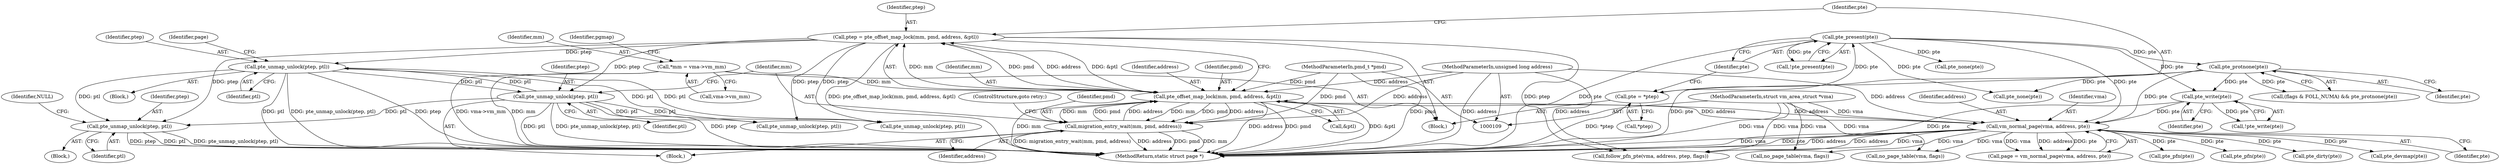 digraph "0_linux_19be0eaffa3ac7d8eb6784ad9bdbc7d67ed8e619_0@pointer" {
"1000202" [label="(Call,pte_unmap_unlock(ptep, ptl))"];
"1000139" [label="(Call,ptep = pte_offset_map_lock(mm, pmd, address, &ptl))"];
"1000141" [label="(Call,pte_offset_map_lock(mm, pmd, address, &ptl))"];
"1000116" [label="(Call,*mm = vma->vm_mm)"];
"1000180" [label="(Call,migration_entry_wait(mm, pmd, address))"];
"1000112" [label="(MethodParameterIn,pmd_t *pmd)"];
"1000111" [label="(MethodParameterIn,unsigned long address)"];
"1000209" [label="(Call,vm_normal_page(vma, address, pte))"];
"1000110" [label="(MethodParameterIn,struct vm_area_struct *vma)"];
"1000199" [label="(Call,pte_write(pte))"];
"1000190" [label="(Call,pte_protnone(pte))"];
"1000153" [label="(Call,pte_present(pte))"];
"1000147" [label="(Call,pte = *ptep)"];
"1000290" [label="(Call,pte_unmap_unlock(ptep, ptl))"];
"1000177" [label="(Call,pte_unmap_unlock(ptep, ptl))"];
"1000116" [label="(Call,*mm = vma->vm_mm)"];
"1000206" [label="(Identifier,NULL)"];
"1000385" [label="(Call,pte_none(pte))"];
"1000184" [label="(ControlStructure,goto retry;)"];
"1000142" [label="(Identifier,mm)"];
"1000111" [label="(MethodParameterIn,unsigned long address)"];
"1000117" [label="(Identifier,mm)"];
"1000204" [label="(Identifier,ptl)"];
"1000145" [label="(Call,&ptl)"];
"1000182" [label="(Identifier,pmd)"];
"1000199" [label="(Call,pte_write(pte))"];
"1000291" [label="(Identifier,ptep)"];
"1000179" [label="(Identifier,ptl)"];
"1000114" [label="(Block,)"];
"1000136" [label="(Call,no_page_table(vma, flags))"];
"1000110" [label="(MethodParameterIn,struct vm_area_struct *vma)"];
"1000144" [label="(Identifier,address)"];
"1000180" [label="(Call,migration_entry_wait(mm, pmd, address))"];
"1000286" [label="(Block,)"];
"1000380" [label="(Call,pte_unmap_unlock(ptep, ptl))"];
"1000212" [label="(Identifier,pte)"];
"1000118" [label="(Call,vma->vm_mm)"];
"1000141" [label="(Call,pte_offset_map_lock(mm, pmd, address, &ptl))"];
"1000207" [label="(Call,page = vm_normal_page(vma, address, pte))"];
"1000178" [label="(Identifier,ptep)"];
"1000191" [label="(Identifier,pte)"];
"1000123" [label="(Identifier,pgmap)"];
"1000190" [label="(Call,pte_protnone(pte))"];
"1000186" [label="(Call,(flags & FOLL_NUMA) && pte_protnone(pte))"];
"1000147" [label="(Call,pte = *ptep)"];
"1000257" [label="(Call,pte_pfn(pte))"];
"1000152" [label="(Call,!pte_present(pte))"];
"1000211" [label="(Identifier,address)"];
"1000390" [label="(Call,no_page_table(vma, flags))"];
"1000112" [label="(MethodParameterIn,pmd_t *pmd)"];
"1000227" [label="(Call,pte_pfn(pte))"];
"1000269" [label="(Call,follow_pfn_pte(vma, address, ptep, flags))"];
"1000200" [label="(Identifier,pte)"];
"1000165" [label="(Call,pte_none(pte))"];
"1000149" [label="(Call,*ptep)"];
"1000294" [label="(Identifier,page)"];
"1000198" [label="(Call,!pte_write(pte))"];
"1000183" [label="(Identifier,address)"];
"1000210" [label="(Identifier,vma)"];
"1000336" [label="(Call,pte_dirty(pte))"];
"1000218" [label="(Call,pte_devmap(pte))"];
"1000201" [label="(Block,)"];
"1000181" [label="(Identifier,mm)"];
"1000203" [label="(Identifier,ptep)"];
"1000177" [label="(Call,pte_unmap_unlock(ptep, ptl))"];
"1000209" [label="(Call,vm_normal_page(vma, address, pte))"];
"1000148" [label="(Identifier,pte)"];
"1000202" [label="(Call,pte_unmap_unlock(ptep, ptl))"];
"1000393" [label="(MethodReturn,static struct page *)"];
"1000139" [label="(Call,ptep = pte_offset_map_lock(mm, pmd, address, &ptl))"];
"1000143" [label="(Identifier,pmd)"];
"1000155" [label="(Block,)"];
"1000154" [label="(Identifier,pte)"];
"1000153" [label="(Call,pte_present(pte))"];
"1000374" [label="(Call,pte_unmap_unlock(ptep, ptl))"];
"1000140" [label="(Identifier,ptep)"];
"1000292" [label="(Identifier,ptl)"];
"1000290" [label="(Call,pte_unmap_unlock(ptep, ptl))"];
"1000202" -> "1000201"  [label="AST: "];
"1000202" -> "1000204"  [label="CFG: "];
"1000203" -> "1000202"  [label="AST: "];
"1000204" -> "1000202"  [label="AST: "];
"1000206" -> "1000202"  [label="CFG: "];
"1000202" -> "1000393"  [label="DDG: ptep"];
"1000202" -> "1000393"  [label="DDG: ptl"];
"1000202" -> "1000393"  [label="DDG: pte_unmap_unlock(ptep, ptl)"];
"1000139" -> "1000202"  [label="DDG: ptep"];
"1000290" -> "1000202"  [label="DDG: ptl"];
"1000177" -> "1000202"  [label="DDG: ptl"];
"1000139" -> "1000114"  [label="AST: "];
"1000139" -> "1000141"  [label="CFG: "];
"1000140" -> "1000139"  [label="AST: "];
"1000141" -> "1000139"  [label="AST: "];
"1000148" -> "1000139"  [label="CFG: "];
"1000139" -> "1000393"  [label="DDG: pte_offset_map_lock(mm, pmd, address, &ptl)"];
"1000141" -> "1000139"  [label="DDG: mm"];
"1000141" -> "1000139"  [label="DDG: pmd"];
"1000141" -> "1000139"  [label="DDG: address"];
"1000141" -> "1000139"  [label="DDG: &ptl"];
"1000139" -> "1000177"  [label="DDG: ptep"];
"1000139" -> "1000269"  [label="DDG: ptep"];
"1000139" -> "1000290"  [label="DDG: ptep"];
"1000139" -> "1000374"  [label="DDG: ptep"];
"1000139" -> "1000380"  [label="DDG: ptep"];
"1000141" -> "1000145"  [label="CFG: "];
"1000142" -> "1000141"  [label="AST: "];
"1000143" -> "1000141"  [label="AST: "];
"1000144" -> "1000141"  [label="AST: "];
"1000145" -> "1000141"  [label="AST: "];
"1000141" -> "1000393"  [label="DDG: mm"];
"1000141" -> "1000393"  [label="DDG: address"];
"1000141" -> "1000393"  [label="DDG: pmd"];
"1000141" -> "1000393"  [label="DDG: &ptl"];
"1000116" -> "1000141"  [label="DDG: mm"];
"1000180" -> "1000141"  [label="DDG: mm"];
"1000180" -> "1000141"  [label="DDG: pmd"];
"1000180" -> "1000141"  [label="DDG: address"];
"1000112" -> "1000141"  [label="DDG: pmd"];
"1000209" -> "1000141"  [label="DDG: address"];
"1000111" -> "1000141"  [label="DDG: address"];
"1000141" -> "1000180"  [label="DDG: mm"];
"1000141" -> "1000180"  [label="DDG: pmd"];
"1000141" -> "1000180"  [label="DDG: address"];
"1000141" -> "1000209"  [label="DDG: address"];
"1000116" -> "1000114"  [label="AST: "];
"1000116" -> "1000118"  [label="CFG: "];
"1000117" -> "1000116"  [label="AST: "];
"1000118" -> "1000116"  [label="AST: "];
"1000123" -> "1000116"  [label="CFG: "];
"1000116" -> "1000393"  [label="DDG: mm"];
"1000116" -> "1000393"  [label="DDG: vma->vm_mm"];
"1000180" -> "1000155"  [label="AST: "];
"1000180" -> "1000183"  [label="CFG: "];
"1000181" -> "1000180"  [label="AST: "];
"1000182" -> "1000180"  [label="AST: "];
"1000183" -> "1000180"  [label="AST: "];
"1000184" -> "1000180"  [label="CFG: "];
"1000180" -> "1000393"  [label="DDG: pmd"];
"1000180" -> "1000393"  [label="DDG: mm"];
"1000180" -> "1000393"  [label="DDG: migration_entry_wait(mm, pmd, address)"];
"1000180" -> "1000393"  [label="DDG: address"];
"1000112" -> "1000180"  [label="DDG: pmd"];
"1000111" -> "1000180"  [label="DDG: address"];
"1000112" -> "1000109"  [label="AST: "];
"1000112" -> "1000393"  [label="DDG: pmd"];
"1000111" -> "1000109"  [label="AST: "];
"1000111" -> "1000393"  [label="DDG: address"];
"1000111" -> "1000209"  [label="DDG: address"];
"1000111" -> "1000269"  [label="DDG: address"];
"1000209" -> "1000207"  [label="AST: "];
"1000209" -> "1000212"  [label="CFG: "];
"1000210" -> "1000209"  [label="AST: "];
"1000211" -> "1000209"  [label="AST: "];
"1000212" -> "1000209"  [label="AST: "];
"1000207" -> "1000209"  [label="CFG: "];
"1000209" -> "1000393"  [label="DDG: vma"];
"1000209" -> "1000393"  [label="DDG: pte"];
"1000209" -> "1000393"  [label="DDG: address"];
"1000209" -> "1000136"  [label="DDG: vma"];
"1000209" -> "1000207"  [label="DDG: vma"];
"1000209" -> "1000207"  [label="DDG: address"];
"1000209" -> "1000207"  [label="DDG: pte"];
"1000110" -> "1000209"  [label="DDG: vma"];
"1000199" -> "1000209"  [label="DDG: pte"];
"1000190" -> "1000209"  [label="DDG: pte"];
"1000153" -> "1000209"  [label="DDG: pte"];
"1000209" -> "1000218"  [label="DDG: pte"];
"1000209" -> "1000227"  [label="DDG: pte"];
"1000209" -> "1000257"  [label="DDG: pte"];
"1000209" -> "1000269"  [label="DDG: vma"];
"1000209" -> "1000269"  [label="DDG: address"];
"1000209" -> "1000336"  [label="DDG: pte"];
"1000209" -> "1000390"  [label="DDG: vma"];
"1000110" -> "1000109"  [label="AST: "];
"1000110" -> "1000393"  [label="DDG: vma"];
"1000110" -> "1000136"  [label="DDG: vma"];
"1000110" -> "1000269"  [label="DDG: vma"];
"1000110" -> "1000390"  [label="DDG: vma"];
"1000199" -> "1000198"  [label="AST: "];
"1000199" -> "1000200"  [label="CFG: "];
"1000200" -> "1000199"  [label="AST: "];
"1000198" -> "1000199"  [label="CFG: "];
"1000199" -> "1000393"  [label="DDG: pte"];
"1000199" -> "1000198"  [label="DDG: pte"];
"1000190" -> "1000199"  [label="DDG: pte"];
"1000153" -> "1000199"  [label="DDG: pte"];
"1000190" -> "1000186"  [label="AST: "];
"1000190" -> "1000191"  [label="CFG: "];
"1000191" -> "1000190"  [label="AST: "];
"1000186" -> "1000190"  [label="CFG: "];
"1000190" -> "1000393"  [label="DDG: pte"];
"1000190" -> "1000186"  [label="DDG: pte"];
"1000153" -> "1000190"  [label="DDG: pte"];
"1000190" -> "1000385"  [label="DDG: pte"];
"1000153" -> "1000152"  [label="AST: "];
"1000153" -> "1000154"  [label="CFG: "];
"1000154" -> "1000153"  [label="AST: "];
"1000152" -> "1000153"  [label="CFG: "];
"1000153" -> "1000393"  [label="DDG: pte"];
"1000153" -> "1000152"  [label="DDG: pte"];
"1000147" -> "1000153"  [label="DDG: pte"];
"1000153" -> "1000165"  [label="DDG: pte"];
"1000153" -> "1000385"  [label="DDG: pte"];
"1000147" -> "1000114"  [label="AST: "];
"1000147" -> "1000149"  [label="CFG: "];
"1000148" -> "1000147"  [label="AST: "];
"1000149" -> "1000147"  [label="AST: "];
"1000154" -> "1000147"  [label="CFG: "];
"1000147" -> "1000393"  [label="DDG: *ptep"];
"1000290" -> "1000286"  [label="AST: "];
"1000290" -> "1000292"  [label="CFG: "];
"1000291" -> "1000290"  [label="AST: "];
"1000292" -> "1000290"  [label="AST: "];
"1000294" -> "1000290"  [label="CFG: "];
"1000290" -> "1000393"  [label="DDG: ptep"];
"1000290" -> "1000393"  [label="DDG: ptl"];
"1000290" -> "1000393"  [label="DDG: pte_unmap_unlock(ptep, ptl)"];
"1000290" -> "1000177"  [label="DDG: ptl"];
"1000177" -> "1000290"  [label="DDG: ptl"];
"1000290" -> "1000374"  [label="DDG: ptl"];
"1000290" -> "1000380"  [label="DDG: ptl"];
"1000177" -> "1000155"  [label="AST: "];
"1000177" -> "1000179"  [label="CFG: "];
"1000178" -> "1000177"  [label="AST: "];
"1000179" -> "1000177"  [label="AST: "];
"1000181" -> "1000177"  [label="CFG: "];
"1000177" -> "1000393"  [label="DDG: ptep"];
"1000177" -> "1000393"  [label="DDG: ptl"];
"1000177" -> "1000393"  [label="DDG: pte_unmap_unlock(ptep, ptl)"];
"1000177" -> "1000374"  [label="DDG: ptl"];
"1000177" -> "1000380"  [label="DDG: ptl"];
}
